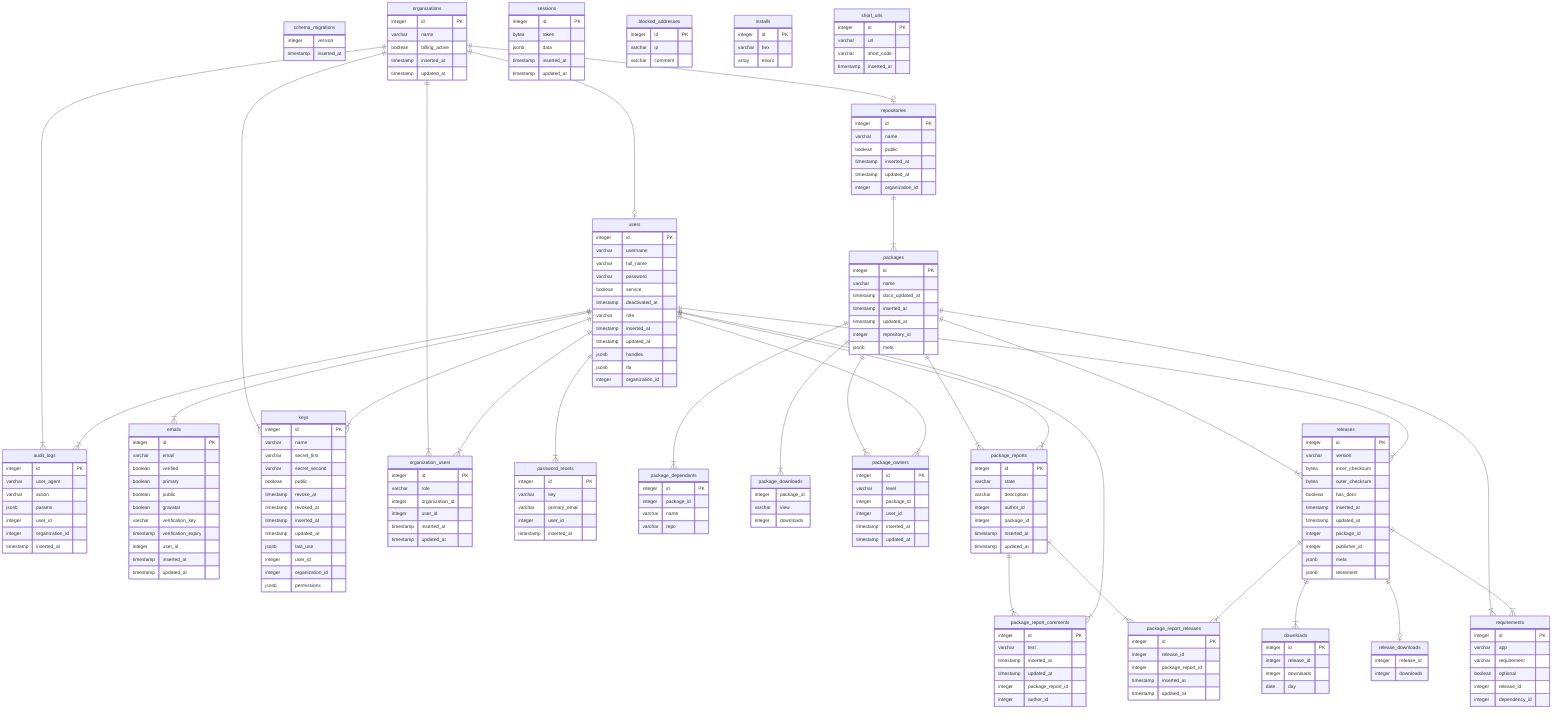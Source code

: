 erDiagram
  schema_migrations {
    integer version
    timestamp inserted_at
  }
  audit_logs {
    integer id PK
    varchar user_agent
    varchar action
    jsonb params
    integer user_id
    integer organization_id
    timestamp inserted_at
  }
  emails {
    integer id PK
    varchar email
    boolean verified
    boolean primary
    boolean public
    boolean gravatar
    varchar verification_key
    timestamp verification_expiry
    integer user_id
    timestamp inserted_at
    timestamp updated_at
  }
  keys {
    integer id PK
    varchar name
    varchar secret_first
    varchar secret_second
    boolean public
    timestamp revoke_at
    timestamp revoked_at
    timestamp inserted_at
    timestamp updated_at
    jsonb last_use
    integer user_id
    integer organization_id
    jsonb permissions
  }
  organizations {
    integer id PK
    varchar name
    boolean billing_active
    timestamp inserted_at
    timestamp updated_at
  }
  organization_users {
    integer id PK
    varchar role
    integer organization_id
    integer user_id
    timestamp inserted_at
    timestamp updated_at
  }
  password_resets {
    integer id PK
    varchar key
    varchar primary_email
    integer user_id
    timestamp inserted_at
  }
  sessions {
    integer id PK
    bytea token
    jsonb data
    timestamp inserted_at
    timestamp updated_at
  }
  users {
    integer id PK
    varchar username
    varchar full_name
    varchar password
    boolean service
    timestamp deactivated_at
    varchar role
    timestamp inserted_at
    timestamp updated_at
    jsonb handles
    jsonb tfa
    integer organization_id
  }
  blocked_addresses {
    integer id PK
    varchar ip
    varchar comment
  }
  downloads {
    integer id PK
    integer release_id
    integer downloads
    date day
  }
  installs {
    integer id PK
    varchar hex
    array elixirs
  }
  packages {
    integer id PK
    varchar name
    timestamp docs_updated_at
    timestamp inserted_at
    timestamp updated_at
    integer repository_id
    jsonb meta
  }
  package_dependants {
    integer id PK
    integer package_id
    varchar name
    varchar repo
  }
  package_downloads {
    integer package_id
    varchar view
    integer downloads
  }
  package_owners {
    integer id PK
    varchar level
    integer package_id
    integer user_id
    timestamp inserted_at
    timestamp updated_at
  }
  package_reports {
    integer id PK
    varchar state
    varchar description
    integer author_id
    integer package_id
    timestamp inserted_at
    timestamp updated_at
  }
  package_report_comments {
    integer id PK
    varchar text
    timestamp inserted_at
    timestamp updated_at
    integer package_report_id
    integer author_id
  }
  package_report_releases {
    integer id PK
    integer release_id
    integer package_report_id
    timestamp inserted_at
    timestamp updated_at
  }
  releases {
    integer id PK
    varchar version
    bytea inner_checksum
    bytea outer_checksum
    boolean has_docs
    timestamp inserted_at
    timestamp updated_at
    integer package_id
    integer publisher_id
    jsonb meta
    jsonb retirement
  }
  release_downloads {
    integer release_id
    integer downloads
  }
  repositories {
    integer id PK
    varchar name
    boolean public
    timestamp inserted_at
    timestamp updated_at
    integer organization_id
  }
  requirements {
    integer id PK
    varchar app
    varchar requirement
    boolean optional
    integer release_id
    integer dependency_id
  }
  short_urls {
    integer id PK
    varchar url
    varchar short_code
    timestamp inserted_at
  }
  organizations ||--|{ audit_logs : ""
  organizations ||--|{ keys : ""
  organizations ||--|{ organization_users : ""
  organizations ||--o| repositories : ""
  organizations ||--o| users : ""
  package_reports ||--|{ package_report_comments : ""
  package_reports ||--|{ package_report_releases : ""
  packages ||--|{ package_dependants : ""
  packages ||--|{ package_downloads : ""
  packages ||--|{ package_owners : ""
  packages ||--|{ package_reports : ""
  packages ||--|{ releases : ""
  packages ||--|{ requirements : ""
  releases ||--|{ downloads : ""
  releases ||--|{ package_report_releases : ""
  releases ||--o| release_downloads : ""
  releases ||--|{ requirements : ""
  repositories ||--|{ packages : ""
  users ||--|{ audit_logs : ""
  users ||--|{ emails : ""
  users ||--|{ keys : ""
  users ||--|{ organization_users : ""
  users ||--|{ package_owners : ""
  users ||--|{ package_report_comments : ""
  users ||--|{ package_reports : ""
  users ||--|{ password_resets : ""
  users ||--|{ releases : ""